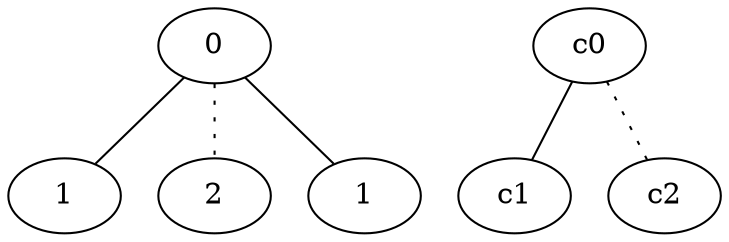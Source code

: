 graph {
a0[label=0];
a1[label=1];
a2[label=2];
a3[label=1];
a0 -- a1;
a0 -- a2 [style=dotted];
a0 -- a3;
c0 -- c1;
c0 -- c2 [style=dotted];
}
